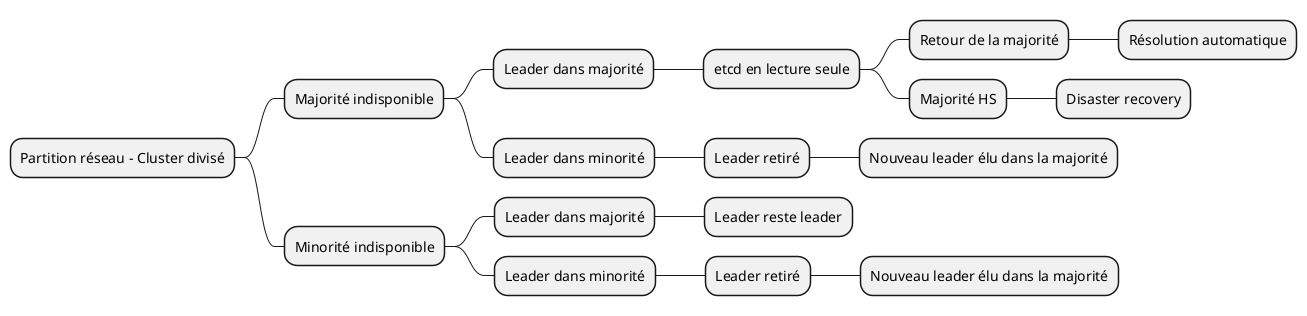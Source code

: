 @startmindmap

* Partition réseau - Cluster divisé
** Majorité indisponible
*** Leader dans majorité
**** etcd en lecture seule
***** Retour de la majorité
****** Résolution automatique
***** Majorité HS
****** Disaster recovery
*** Leader dans minorité
**** Leader retiré
***** Nouveau leader élu dans la majorité
** Minorité indisponible
*** Leader dans majorité
**** Leader reste leader
*** Leader dans minorité
**** Leader retiré
***** Nouveau leader élu dans la majorité

@endmindmap
